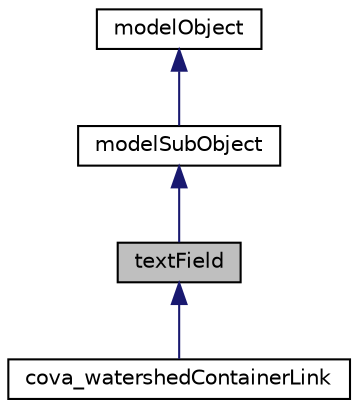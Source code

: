 digraph "textField"
{
 // LATEX_PDF_SIZE
  edge [fontname="Helvetica",fontsize="10",labelfontname="Helvetica",labelfontsize="10"];
  node [fontname="Helvetica",fontsize="10",shape=record];
  Node1 [label="textField",height=0.2,width=0.4,color="black", fillcolor="grey75", style="filled", fontcolor="black",tooltip=" "];
  Node2 -> Node1 [dir="back",color="midnightblue",fontsize="10",style="solid"];
  Node2 [label="modelSubObject",height=0.2,width=0.4,color="black", fillcolor="white", style="filled",URL="$classmodelSubObject.html",tooltip=" "];
  Node3 -> Node2 [dir="back",color="midnightblue",fontsize="10",style="solid"];
  Node3 [label="modelObject",height=0.2,width=0.4,color="black", fillcolor="white", style="filled",URL="$classmodelObject.html",tooltip=" "];
  Node1 -> Node4 [dir="back",color="midnightblue",fontsize="10",style="solid"];
  Node4 [label="cova_watershedContainerLink",height=0.2,width=0.4,color="black", fillcolor="white", style="filled",URL="$classcova__watershedContainerLink.html",tooltip=" "];
}
